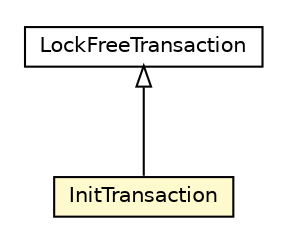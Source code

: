 #!/usr/local/bin/dot
#
# Class diagram 
# Generated by UMLGraph version 5.1 (http://www.umlgraph.org/)
#

digraph G {
	edge [fontname="Helvetica",fontsize=10,labelfontname="Helvetica",labelfontsize=10];
	node [fontname="Helvetica",fontsize=10,shape=plaintext];
	nodesep=0.25;
	ranksep=0.5;
	// pt.ist.fenixframework.backend.jvstm.pstm.LockFreeTransaction
	c118298 [label=<<table title="pt.ist.fenixframework.backend.jvstm.pstm.LockFreeTransaction" border="0" cellborder="1" cellspacing="0" cellpadding="2" port="p" href="../pstm/LockFreeTransaction.html">
		<tr><td><table border="0" cellspacing="0" cellpadding="1">
<tr><td align="center" balign="center"> LockFreeTransaction </td></tr>
		</table></td></tr>
		</table>>, fontname="Helvetica", fontcolor="black", fontsize=10.0];
	// pt.ist.fenixframework.backend.jvstm.lf.InitTransaction
	c118356 [label=<<table title="pt.ist.fenixframework.backend.jvstm.lf.InitTransaction" border="0" cellborder="1" cellspacing="0" cellpadding="2" port="p" bgcolor="lemonChiffon" href="./InitTransaction.html">
		<tr><td><table border="0" cellspacing="0" cellpadding="1">
<tr><td align="center" balign="center"> InitTransaction </td></tr>
		</table></td></tr>
		</table>>, fontname="Helvetica", fontcolor="black", fontsize=10.0];
	//pt.ist.fenixframework.backend.jvstm.lf.InitTransaction extends pt.ist.fenixframework.backend.jvstm.pstm.LockFreeTransaction
	c118298:p -> c118356:p [dir=back,arrowtail=empty];
}

